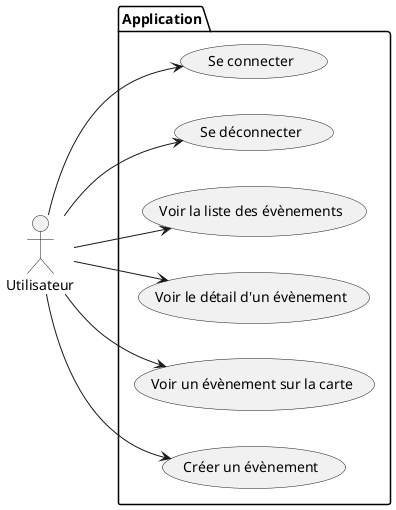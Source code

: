 @startuml
left to right direction
:Utilisateur: as User
package Application {
    usecase "Se connecter" as UC1
    usecase "Se déconnecter" as UC2
    usecase "Voir la liste des évènements" as UC3
    usecase "Voir le détail d'un évènement" as UC4
    usecase "Voir un évènement sur la carte" as UC5
    usecase "Créer un évènement" as UC6

}
User --> UC1
User --> UC2
User --> UC3
User --> UC4
User --> UC5
User --> UC6

@enduml